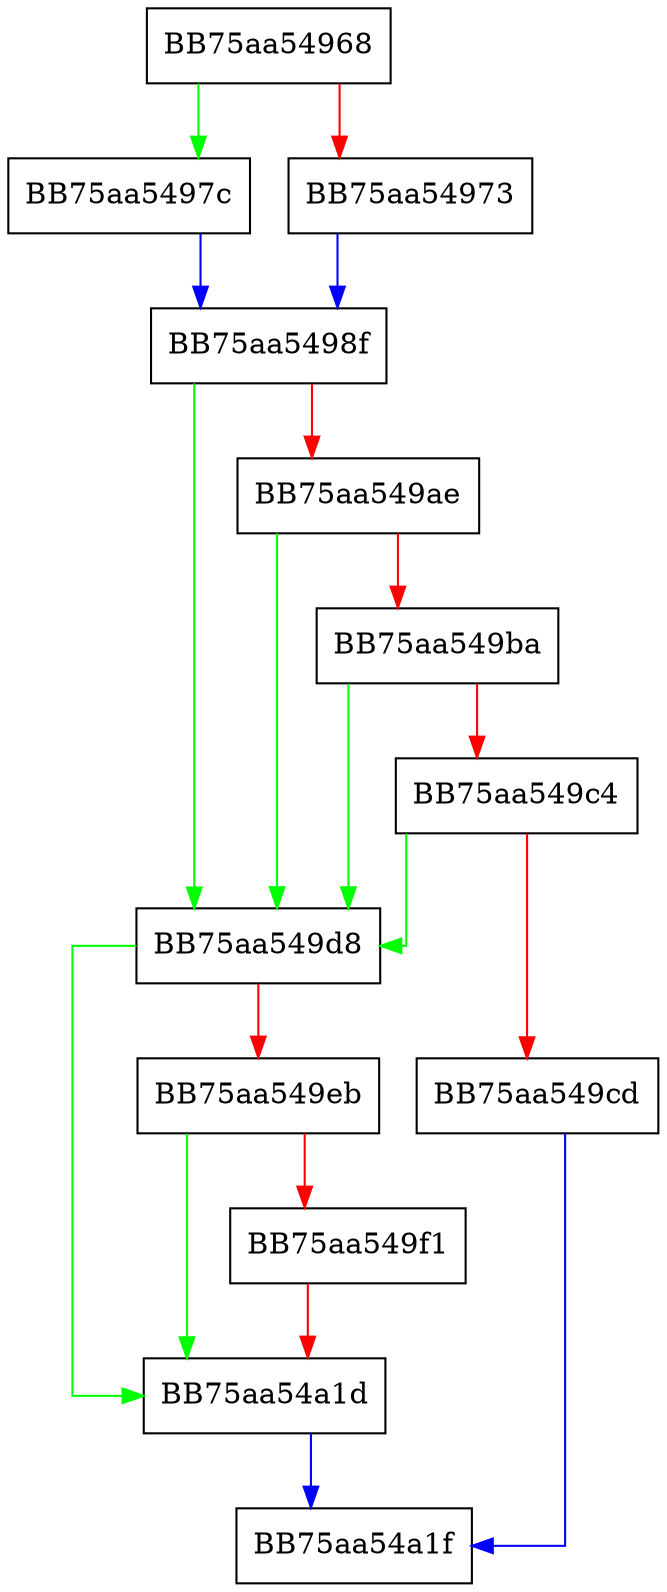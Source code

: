 digraph GetHostFileSize {
  node [shape="box"];
  graph [splines=ortho];
  BB75aa54968 -> BB75aa5497c [color="green"];
  BB75aa54968 -> BB75aa54973 [color="red"];
  BB75aa54973 -> BB75aa5498f [color="blue"];
  BB75aa5497c -> BB75aa5498f [color="blue"];
  BB75aa5498f -> BB75aa549d8 [color="green"];
  BB75aa5498f -> BB75aa549ae [color="red"];
  BB75aa549ae -> BB75aa549d8 [color="green"];
  BB75aa549ae -> BB75aa549ba [color="red"];
  BB75aa549ba -> BB75aa549d8 [color="green"];
  BB75aa549ba -> BB75aa549c4 [color="red"];
  BB75aa549c4 -> BB75aa549d8 [color="green"];
  BB75aa549c4 -> BB75aa549cd [color="red"];
  BB75aa549cd -> BB75aa54a1f [color="blue"];
  BB75aa549d8 -> BB75aa54a1d [color="green"];
  BB75aa549d8 -> BB75aa549eb [color="red"];
  BB75aa549eb -> BB75aa54a1d [color="green"];
  BB75aa549eb -> BB75aa549f1 [color="red"];
  BB75aa549f1 -> BB75aa54a1d [color="red"];
  BB75aa54a1d -> BB75aa54a1f [color="blue"];
}